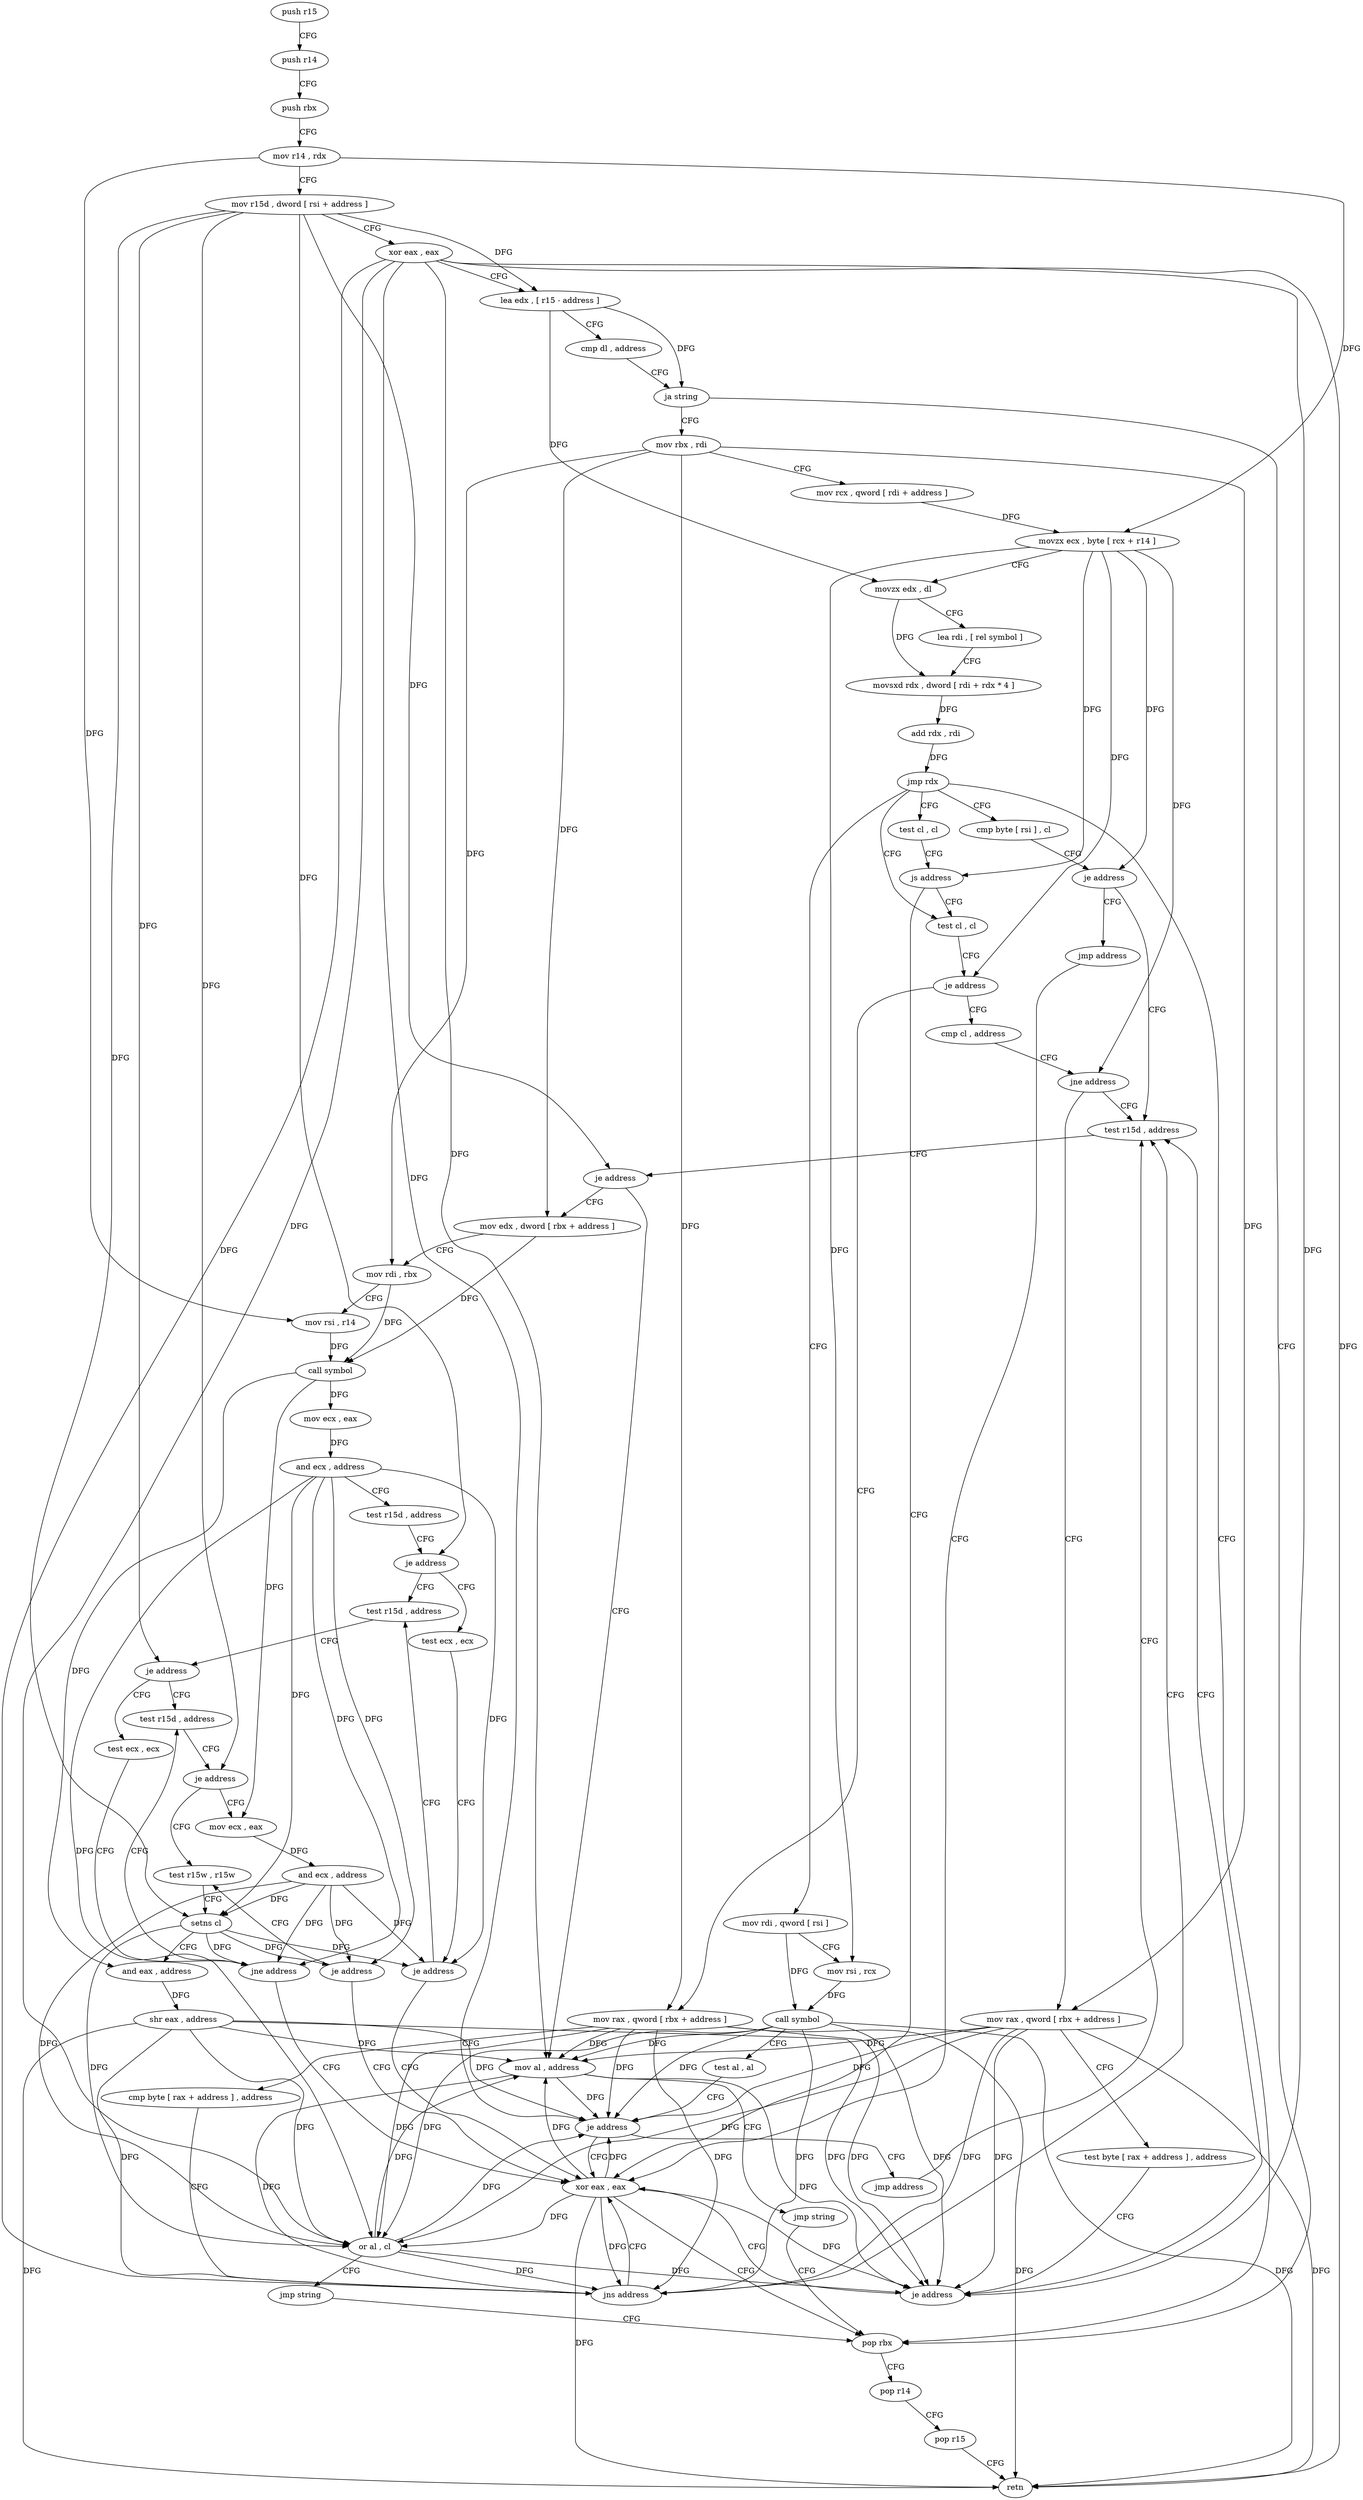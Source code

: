 digraph "func" {
"4270640" [label = "push r15" ]
"4270642" [label = "push r14" ]
"4270644" [label = "push rbx" ]
"4270645" [label = "mov r14 , rdx" ]
"4270648" [label = "mov r15d , dword [ rsi + address ]" ]
"4270652" [label = "xor eax , eax" ]
"4270654" [label = "lea edx , [ r15 - address ]" ]
"4270658" [label = "cmp dl , address" ]
"4270661" [label = "ja string" ]
"4270873" [label = "pop rbx" ]
"4270667" [label = "mov rbx , rdi" ]
"4270874" [label = "pop r14" ]
"4270876" [label = "pop r15" ]
"4270878" [label = "retn" ]
"4270670" [label = "mov rcx , qword [ rdi + address ]" ]
"4270674" [label = "movzx ecx , byte [ rcx + r14 ]" ]
"4270679" [label = "movzx edx , dl" ]
"4270682" [label = "lea rdi , [ rel symbol ]" ]
"4270689" [label = "movsxd rdx , dword [ rdi + rdx * 4 ]" ]
"4270693" [label = "add rdx , rdi" ]
"4270696" [label = "jmp rdx" ]
"4270698" [label = "cmp byte [ rsi ] , cl" ]
"4270707" [label = "mov rdi , qword [ rsi ]" ]
"4270728" [label = "test cl , cl" ]
"4270736" [label = "test cl , cl" ]
"4270700" [label = "je address" ]
"4270761" [label = "test r15d , address" ]
"4270702" [label = "jmp address" ]
"4270710" [label = "mov rsi , rcx" ]
"4270713" [label = "call symbol" ]
"4270718" [label = "test al , al" ]
"4270720" [label = "je address" ]
"4270871" [label = "xor eax , eax" ]
"4270726" [label = "jmp address" ]
"4270730" [label = "js address" ]
"4270738" [label = "je address" ]
"4270855" [label = "mov rax , qword [ rbx + address ]" ]
"4270740" [label = "cmp cl , address" ]
"4270768" [label = "je address" ]
"4270851" [label = "mov al , address" ]
"4270770" [label = "mov edx , dword [ rbx + address ]" ]
"4270862" [label = "cmp byte [ rax + address ] , address" ]
"4270869" [label = "jns address" ]
"4270743" [label = "jne address" ]
"4270745" [label = "mov rax , qword [ rbx + address ]" ]
"4270853" [label = "jmp string" ]
"4270776" [label = "mov rdi , rbx" ]
"4270779" [label = "mov rsi , r14" ]
"4270782" [label = "call symbol" ]
"4270787" [label = "mov ecx , eax" ]
"4270789" [label = "and ecx , address" ]
"4270792" [label = "test r15d , address" ]
"4270799" [label = "je address" ]
"4270805" [label = "test r15d , address" ]
"4270801" [label = "test ecx , ecx" ]
"4270752" [label = "test byte [ rax + address ] , address" ]
"4270759" [label = "je address" ]
"4270812" [label = "je address" ]
"4270818" [label = "test r15d , address" ]
"4270814" [label = "test ecx , ecx" ]
"4270803" [label = "je address" ]
"4270825" [label = "je address" ]
"4270834" [label = "test r15w , r15w" ]
"4270827" [label = "mov ecx , eax" ]
"4270816" [label = "jne address" ]
"4270838" [label = "setns cl" ]
"4270841" [label = "and eax , address" ]
"4270844" [label = "shr eax , address" ]
"4270847" [label = "or al , cl" ]
"4270849" [label = "jmp string" ]
"4270829" [label = "and ecx , address" ]
"4270832" [label = "je address" ]
"4270640" -> "4270642" [ label = "CFG" ]
"4270642" -> "4270644" [ label = "CFG" ]
"4270644" -> "4270645" [ label = "CFG" ]
"4270645" -> "4270648" [ label = "CFG" ]
"4270645" -> "4270674" [ label = "DFG" ]
"4270645" -> "4270779" [ label = "DFG" ]
"4270648" -> "4270652" [ label = "CFG" ]
"4270648" -> "4270654" [ label = "DFG" ]
"4270648" -> "4270768" [ label = "DFG" ]
"4270648" -> "4270799" [ label = "DFG" ]
"4270648" -> "4270812" [ label = "DFG" ]
"4270648" -> "4270825" [ label = "DFG" ]
"4270648" -> "4270838" [ label = "DFG" ]
"4270652" -> "4270654" [ label = "CFG" ]
"4270652" -> "4270878" [ label = "DFG" ]
"4270652" -> "4270720" [ label = "DFG" ]
"4270652" -> "4270869" [ label = "DFG" ]
"4270652" -> "4270851" [ label = "DFG" ]
"4270652" -> "4270759" [ label = "DFG" ]
"4270652" -> "4270847" [ label = "DFG" ]
"4270654" -> "4270658" [ label = "CFG" ]
"4270654" -> "4270661" [ label = "DFG" ]
"4270654" -> "4270679" [ label = "DFG" ]
"4270658" -> "4270661" [ label = "CFG" ]
"4270661" -> "4270873" [ label = "CFG" ]
"4270661" -> "4270667" [ label = "CFG" ]
"4270873" -> "4270874" [ label = "CFG" ]
"4270667" -> "4270670" [ label = "CFG" ]
"4270667" -> "4270855" [ label = "DFG" ]
"4270667" -> "4270770" [ label = "DFG" ]
"4270667" -> "4270776" [ label = "DFG" ]
"4270667" -> "4270745" [ label = "DFG" ]
"4270874" -> "4270876" [ label = "CFG" ]
"4270876" -> "4270878" [ label = "CFG" ]
"4270670" -> "4270674" [ label = "DFG" ]
"4270674" -> "4270679" [ label = "CFG" ]
"4270674" -> "4270700" [ label = "DFG" ]
"4270674" -> "4270710" [ label = "DFG" ]
"4270674" -> "4270730" [ label = "DFG" ]
"4270674" -> "4270738" [ label = "DFG" ]
"4270674" -> "4270743" [ label = "DFG" ]
"4270679" -> "4270682" [ label = "CFG" ]
"4270679" -> "4270689" [ label = "DFG" ]
"4270682" -> "4270689" [ label = "CFG" ]
"4270689" -> "4270693" [ label = "DFG" ]
"4270693" -> "4270696" [ label = "DFG" ]
"4270696" -> "4270698" [ label = "CFG" ]
"4270696" -> "4270707" [ label = "CFG" ]
"4270696" -> "4270728" [ label = "CFG" ]
"4270696" -> "4270736" [ label = "CFG" ]
"4270696" -> "4270873" [ label = "CFG" ]
"4270698" -> "4270700" [ label = "CFG" ]
"4270707" -> "4270710" [ label = "CFG" ]
"4270707" -> "4270713" [ label = "DFG" ]
"4270728" -> "4270730" [ label = "CFG" ]
"4270736" -> "4270738" [ label = "CFG" ]
"4270700" -> "4270761" [ label = "CFG" ]
"4270700" -> "4270702" [ label = "CFG" ]
"4270761" -> "4270768" [ label = "CFG" ]
"4270702" -> "4270871" [ label = "CFG" ]
"4270710" -> "4270713" [ label = "DFG" ]
"4270713" -> "4270718" [ label = "CFG" ]
"4270713" -> "4270878" [ label = "DFG" ]
"4270713" -> "4270720" [ label = "DFG" ]
"4270713" -> "4270869" [ label = "DFG" ]
"4270713" -> "4270851" [ label = "DFG" ]
"4270713" -> "4270759" [ label = "DFG" ]
"4270713" -> "4270847" [ label = "DFG" ]
"4270718" -> "4270720" [ label = "CFG" ]
"4270720" -> "4270871" [ label = "CFG" ]
"4270720" -> "4270726" [ label = "CFG" ]
"4270871" -> "4270873" [ label = "CFG" ]
"4270871" -> "4270720" [ label = "DFG" ]
"4270871" -> "4270878" [ label = "DFG" ]
"4270871" -> "4270869" [ label = "DFG" ]
"4270871" -> "4270851" [ label = "DFG" ]
"4270871" -> "4270759" [ label = "DFG" ]
"4270871" -> "4270847" [ label = "DFG" ]
"4270726" -> "4270761" [ label = "CFG" ]
"4270730" -> "4270871" [ label = "CFG" ]
"4270730" -> "4270736" [ label = "CFG" ]
"4270738" -> "4270855" [ label = "CFG" ]
"4270738" -> "4270740" [ label = "CFG" ]
"4270855" -> "4270862" [ label = "CFG" ]
"4270855" -> "4270720" [ label = "DFG" ]
"4270855" -> "4270878" [ label = "DFG" ]
"4270855" -> "4270869" [ label = "DFG" ]
"4270855" -> "4270851" [ label = "DFG" ]
"4270855" -> "4270759" [ label = "DFG" ]
"4270855" -> "4270847" [ label = "DFG" ]
"4270740" -> "4270743" [ label = "CFG" ]
"4270768" -> "4270851" [ label = "CFG" ]
"4270768" -> "4270770" [ label = "CFG" ]
"4270851" -> "4270853" [ label = "CFG" ]
"4270851" -> "4270720" [ label = "DFG" ]
"4270851" -> "4270869" [ label = "DFG" ]
"4270851" -> "4270759" [ label = "DFG" ]
"4270770" -> "4270776" [ label = "CFG" ]
"4270770" -> "4270782" [ label = "DFG" ]
"4270862" -> "4270869" [ label = "CFG" ]
"4270869" -> "4270761" [ label = "CFG" ]
"4270869" -> "4270871" [ label = "CFG" ]
"4270743" -> "4270761" [ label = "CFG" ]
"4270743" -> "4270745" [ label = "CFG" ]
"4270745" -> "4270752" [ label = "CFG" ]
"4270745" -> "4270720" [ label = "DFG" ]
"4270745" -> "4270869" [ label = "DFG" ]
"4270745" -> "4270851" [ label = "DFG" ]
"4270745" -> "4270878" [ label = "DFG" ]
"4270745" -> "4270759" [ label = "DFG" ]
"4270745" -> "4270847" [ label = "DFG" ]
"4270853" -> "4270873" [ label = "CFG" ]
"4270776" -> "4270779" [ label = "CFG" ]
"4270776" -> "4270782" [ label = "DFG" ]
"4270779" -> "4270782" [ label = "DFG" ]
"4270782" -> "4270787" [ label = "DFG" ]
"4270782" -> "4270841" [ label = "DFG" ]
"4270782" -> "4270827" [ label = "DFG" ]
"4270787" -> "4270789" [ label = "DFG" ]
"4270789" -> "4270792" [ label = "CFG" ]
"4270789" -> "4270803" [ label = "DFG" ]
"4270789" -> "4270816" [ label = "DFG" ]
"4270789" -> "4270838" [ label = "DFG" ]
"4270789" -> "4270847" [ label = "DFG" ]
"4270789" -> "4270832" [ label = "DFG" ]
"4270792" -> "4270799" [ label = "CFG" ]
"4270799" -> "4270805" [ label = "CFG" ]
"4270799" -> "4270801" [ label = "CFG" ]
"4270805" -> "4270812" [ label = "CFG" ]
"4270801" -> "4270803" [ label = "CFG" ]
"4270752" -> "4270759" [ label = "CFG" ]
"4270759" -> "4270871" [ label = "CFG" ]
"4270759" -> "4270761" [ label = "CFG" ]
"4270812" -> "4270818" [ label = "CFG" ]
"4270812" -> "4270814" [ label = "CFG" ]
"4270818" -> "4270825" [ label = "CFG" ]
"4270814" -> "4270816" [ label = "CFG" ]
"4270803" -> "4270871" [ label = "CFG" ]
"4270803" -> "4270805" [ label = "CFG" ]
"4270825" -> "4270834" [ label = "CFG" ]
"4270825" -> "4270827" [ label = "CFG" ]
"4270834" -> "4270838" [ label = "CFG" ]
"4270827" -> "4270829" [ label = "DFG" ]
"4270816" -> "4270871" [ label = "CFG" ]
"4270816" -> "4270818" [ label = "CFG" ]
"4270838" -> "4270841" [ label = "CFG" ]
"4270838" -> "4270803" [ label = "DFG" ]
"4270838" -> "4270816" [ label = "DFG" ]
"4270838" -> "4270847" [ label = "DFG" ]
"4270838" -> "4270832" [ label = "DFG" ]
"4270841" -> "4270844" [ label = "DFG" ]
"4270844" -> "4270847" [ label = "DFG" ]
"4270844" -> "4270720" [ label = "DFG" ]
"4270844" -> "4270869" [ label = "DFG" ]
"4270844" -> "4270851" [ label = "DFG" ]
"4270844" -> "4270759" [ label = "DFG" ]
"4270844" -> "4270878" [ label = "DFG" ]
"4270847" -> "4270849" [ label = "CFG" ]
"4270847" -> "4270720" [ label = "DFG" ]
"4270847" -> "4270869" [ label = "DFG" ]
"4270847" -> "4270851" [ label = "DFG" ]
"4270847" -> "4270759" [ label = "DFG" ]
"4270849" -> "4270873" [ label = "CFG" ]
"4270829" -> "4270832" [ label = "DFG" ]
"4270829" -> "4270803" [ label = "DFG" ]
"4270829" -> "4270816" [ label = "DFG" ]
"4270829" -> "4270847" [ label = "DFG" ]
"4270829" -> "4270838" [ label = "DFG" ]
"4270832" -> "4270871" [ label = "CFG" ]
"4270832" -> "4270834" [ label = "CFG" ]
}
